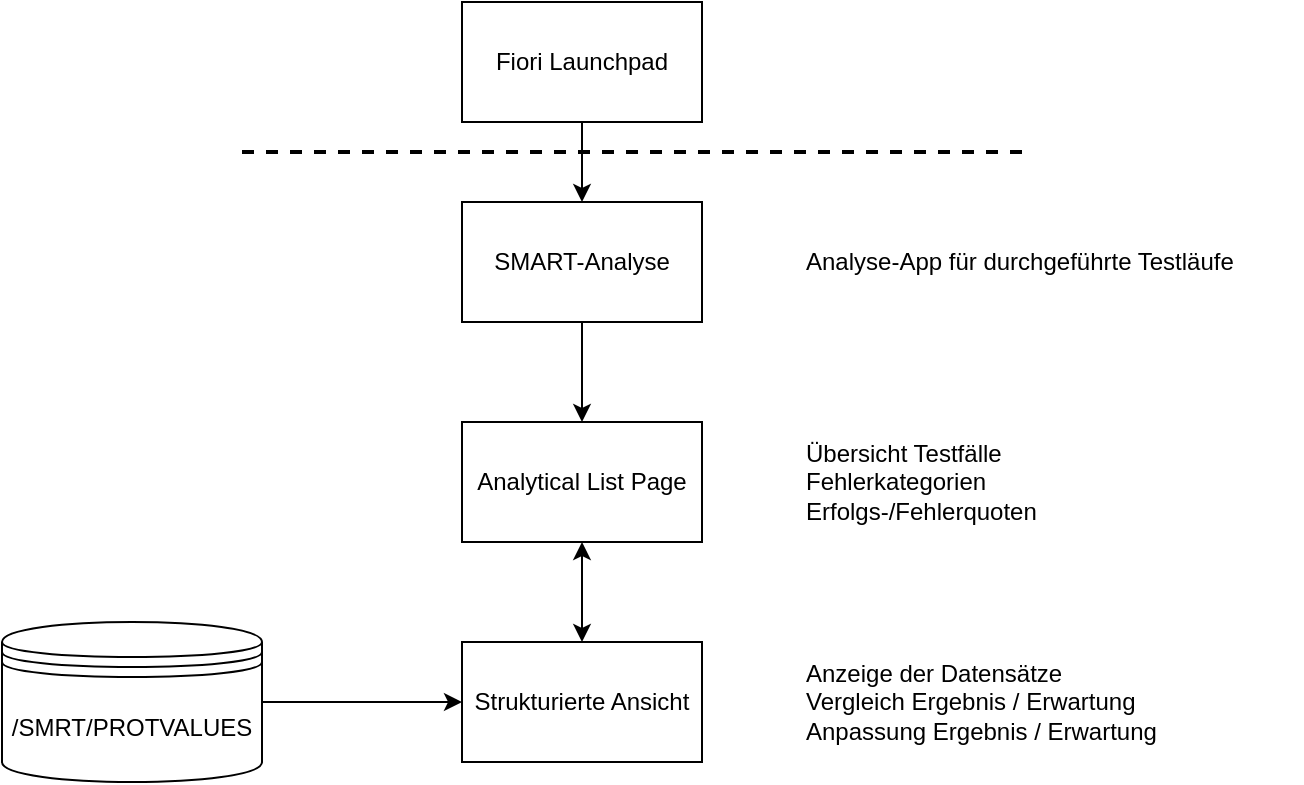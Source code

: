 <mxfile version="28.2.8">
  <diagram name="Seite-1" id="3jQrXUbkpkXriSrU0XMB">
    <mxGraphModel dx="908" dy="466" grid="1" gridSize="10" guides="1" tooltips="1" connect="1" arrows="1" fold="1" page="1" pageScale="1" pageWidth="827" pageHeight="1169" math="0" shadow="0">
      <root>
        <mxCell id="0" />
        <mxCell id="1" parent="0" />
        <mxCell id="ru2G3VzyaBEJT_psao-n-11" style="edgeStyle=orthogonalEdgeStyle;rounded=0;orthogonalLoop=1;jettySize=auto;html=1;" edge="1" parent="1" source="ru2G3VzyaBEJT_psao-n-2" target="ru2G3VzyaBEJT_psao-n-3">
          <mxGeometry relative="1" as="geometry" />
        </mxCell>
        <mxCell id="ru2G3VzyaBEJT_psao-n-2" value="Fiori Launchpad" style="rounded=0;whiteSpace=wrap;html=1;" vertex="1" parent="1">
          <mxGeometry x="319" y="50" width="120" height="60" as="geometry" />
        </mxCell>
        <mxCell id="ru2G3VzyaBEJT_psao-n-12" style="edgeStyle=orthogonalEdgeStyle;rounded=0;orthogonalLoop=1;jettySize=auto;html=1;" edge="1" parent="1" source="ru2G3VzyaBEJT_psao-n-3" target="ru2G3VzyaBEJT_psao-n-4">
          <mxGeometry relative="1" as="geometry" />
        </mxCell>
        <mxCell id="ru2G3VzyaBEJT_psao-n-3" value="SMART-Analyse" style="rounded=0;whiteSpace=wrap;html=1;" vertex="1" parent="1">
          <mxGeometry x="319" y="150" width="120" height="60" as="geometry" />
        </mxCell>
        <mxCell id="ru2G3VzyaBEJT_psao-n-13" style="edgeStyle=orthogonalEdgeStyle;rounded=0;orthogonalLoop=1;jettySize=auto;html=1;startArrow=classic;startFill=1;" edge="1" parent="1" source="ru2G3VzyaBEJT_psao-n-4" target="ru2G3VzyaBEJT_psao-n-5">
          <mxGeometry relative="1" as="geometry" />
        </mxCell>
        <mxCell id="ru2G3VzyaBEJT_psao-n-4" value="Analytical List Page" style="rounded=0;whiteSpace=wrap;html=1;" vertex="1" parent="1">
          <mxGeometry x="319" y="260" width="120" height="60" as="geometry" />
        </mxCell>
        <mxCell id="ru2G3VzyaBEJT_psao-n-5" value="Strukturierte Ansicht" style="rounded=0;whiteSpace=wrap;html=1;" vertex="1" parent="1">
          <mxGeometry x="319" y="370" width="120" height="60" as="geometry" />
        </mxCell>
        <mxCell id="ru2G3VzyaBEJT_psao-n-6" value="Analyse-App für durchgeführte Testläufe" style="text;html=1;whiteSpace=wrap;strokeColor=none;fillColor=none;align=left;verticalAlign=middle;rounded=0;" vertex="1" parent="1">
          <mxGeometry x="489" y="150" width="250" height="60" as="geometry" />
        </mxCell>
        <mxCell id="ru2G3VzyaBEJT_psao-n-9" value="Anzeige der Datensätze&lt;div&gt;Vergleich Ergebnis / Erwartung&lt;/div&gt;&lt;div&gt;Anpassung&amp;nbsp;&lt;span style=&quot;background-color: transparent; color: light-dark(rgb(0, 0, 0), rgb(255, 255, 255));&quot;&gt;Ergebnis / Erwartung&lt;/span&gt;&lt;/div&gt;" style="text;html=1;whiteSpace=wrap;strokeColor=none;fillColor=none;align=left;verticalAlign=middle;rounded=0;" vertex="1" parent="1">
          <mxGeometry x="489" y="370" width="250" height="60" as="geometry" />
        </mxCell>
        <mxCell id="ru2G3VzyaBEJT_psao-n-10" value="Übersicht Testfälle&lt;div&gt;Fehlerkategorien&lt;/div&gt;&lt;div&gt;Erfolgs-/Fehlerquoten&lt;/div&gt;" style="text;html=1;whiteSpace=wrap;strokeColor=none;fillColor=none;align=left;verticalAlign=middle;rounded=0;" vertex="1" parent="1">
          <mxGeometry x="489" y="260" width="250" height="60" as="geometry" />
        </mxCell>
        <mxCell id="ru2G3VzyaBEJT_psao-n-14" value="" style="line;strokeWidth=2;html=1;dashed=1;" vertex="1" parent="1">
          <mxGeometry x="209" y="120" width="390" height="10" as="geometry" />
        </mxCell>
        <mxCell id="ru2G3VzyaBEJT_psao-n-16" style="edgeStyle=orthogonalEdgeStyle;rounded=0;orthogonalLoop=1;jettySize=auto;html=1;" edge="1" parent="1" source="ru2G3VzyaBEJT_psao-n-15" target="ru2G3VzyaBEJT_psao-n-5">
          <mxGeometry relative="1" as="geometry" />
        </mxCell>
        <mxCell id="ru2G3VzyaBEJT_psao-n-15" value="/SMRT/PROTVALUES" style="shape=datastore;whiteSpace=wrap;html=1;" vertex="1" parent="1">
          <mxGeometry x="89" y="360" width="130" height="80" as="geometry" />
        </mxCell>
      </root>
    </mxGraphModel>
  </diagram>
</mxfile>
